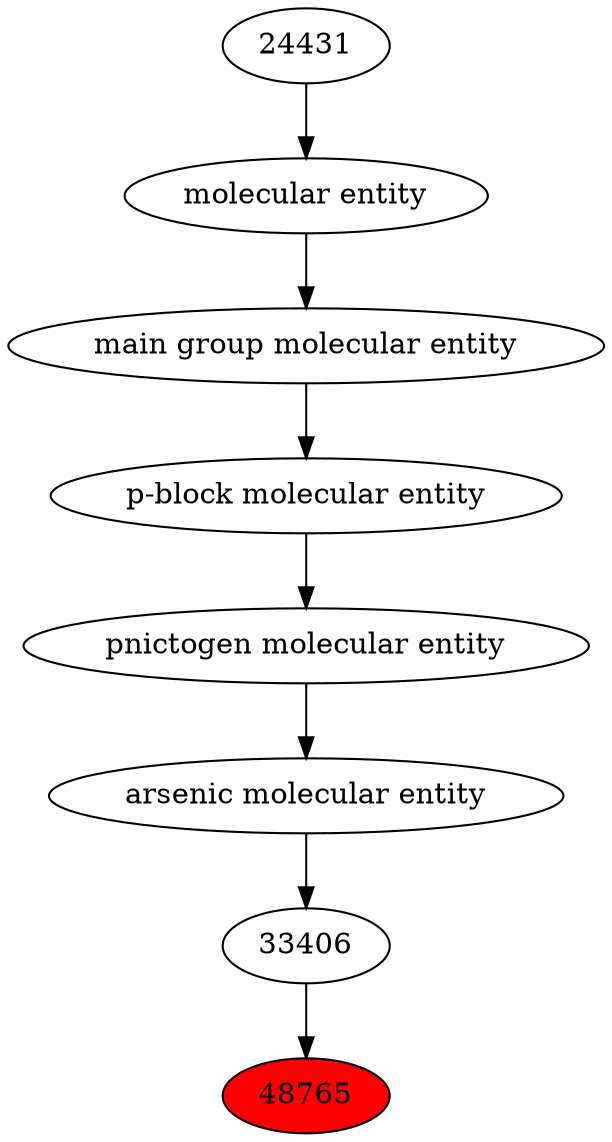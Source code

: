 digraph tree{ 
48765 [label="48765" fillcolor=red style=filled]
33406 -> 48765
33406 [label="33406"]
22632 -> 33406
22632 [label="arsenic molecular entity"]
33302 -> 22632
33302 [label="pnictogen molecular entity"]
33675 -> 33302
33675 [label="p-block molecular entity"]
33579 -> 33675
33579 [label="main group molecular entity"]
23367 -> 33579
23367 [label="molecular entity"]
24431 -> 23367
24431 [label="24431"]
}